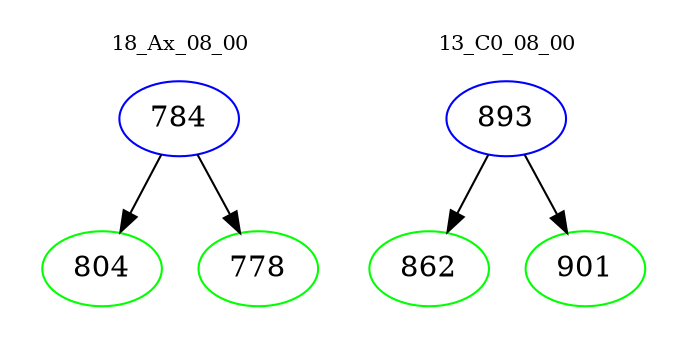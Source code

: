 digraph{
subgraph cluster_0 {
color = white
label = "18_Ax_08_00";
fontsize=10;
T0_784 [label="784", color="blue"]
T0_784 -> T0_804 [color="black"]
T0_804 [label="804", color="green"]
T0_784 -> T0_778 [color="black"]
T0_778 [label="778", color="green"]
}
subgraph cluster_1 {
color = white
label = "13_C0_08_00";
fontsize=10;
T1_893 [label="893", color="blue"]
T1_893 -> T1_862 [color="black"]
T1_862 [label="862", color="green"]
T1_893 -> T1_901 [color="black"]
T1_901 [label="901", color="green"]
}
}
